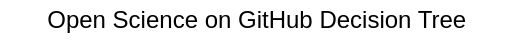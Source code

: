 <mxfile version="14.6.13" type="device"><diagram id="qkx390p0NoReBLUp7v1O" name="Page-1"><mxGraphModel dx="1207" dy="1003" grid="1" gridSize="10" guides="1" tooltips="1" connect="1" arrows="1" fold="1" page="1" pageScale="1" pageWidth="1100" pageHeight="850" math="0" shadow="0"><root><mxCell id="0"/><mxCell id="1" parent="0"/><mxCell id="3lm8fRbxmYVS3NmIdcHT-1" value="Open Science on GitHub Decision Tree&amp;nbsp;" style="text;html=1;strokeColor=none;fillColor=none;align=center;verticalAlign=middle;whiteSpace=wrap;rounded=0;" vertex="1" parent="1"><mxGeometry x="430" y="20" width="260" height="20" as="geometry"/></mxCell></root></mxGraphModel></diagram></mxfile>